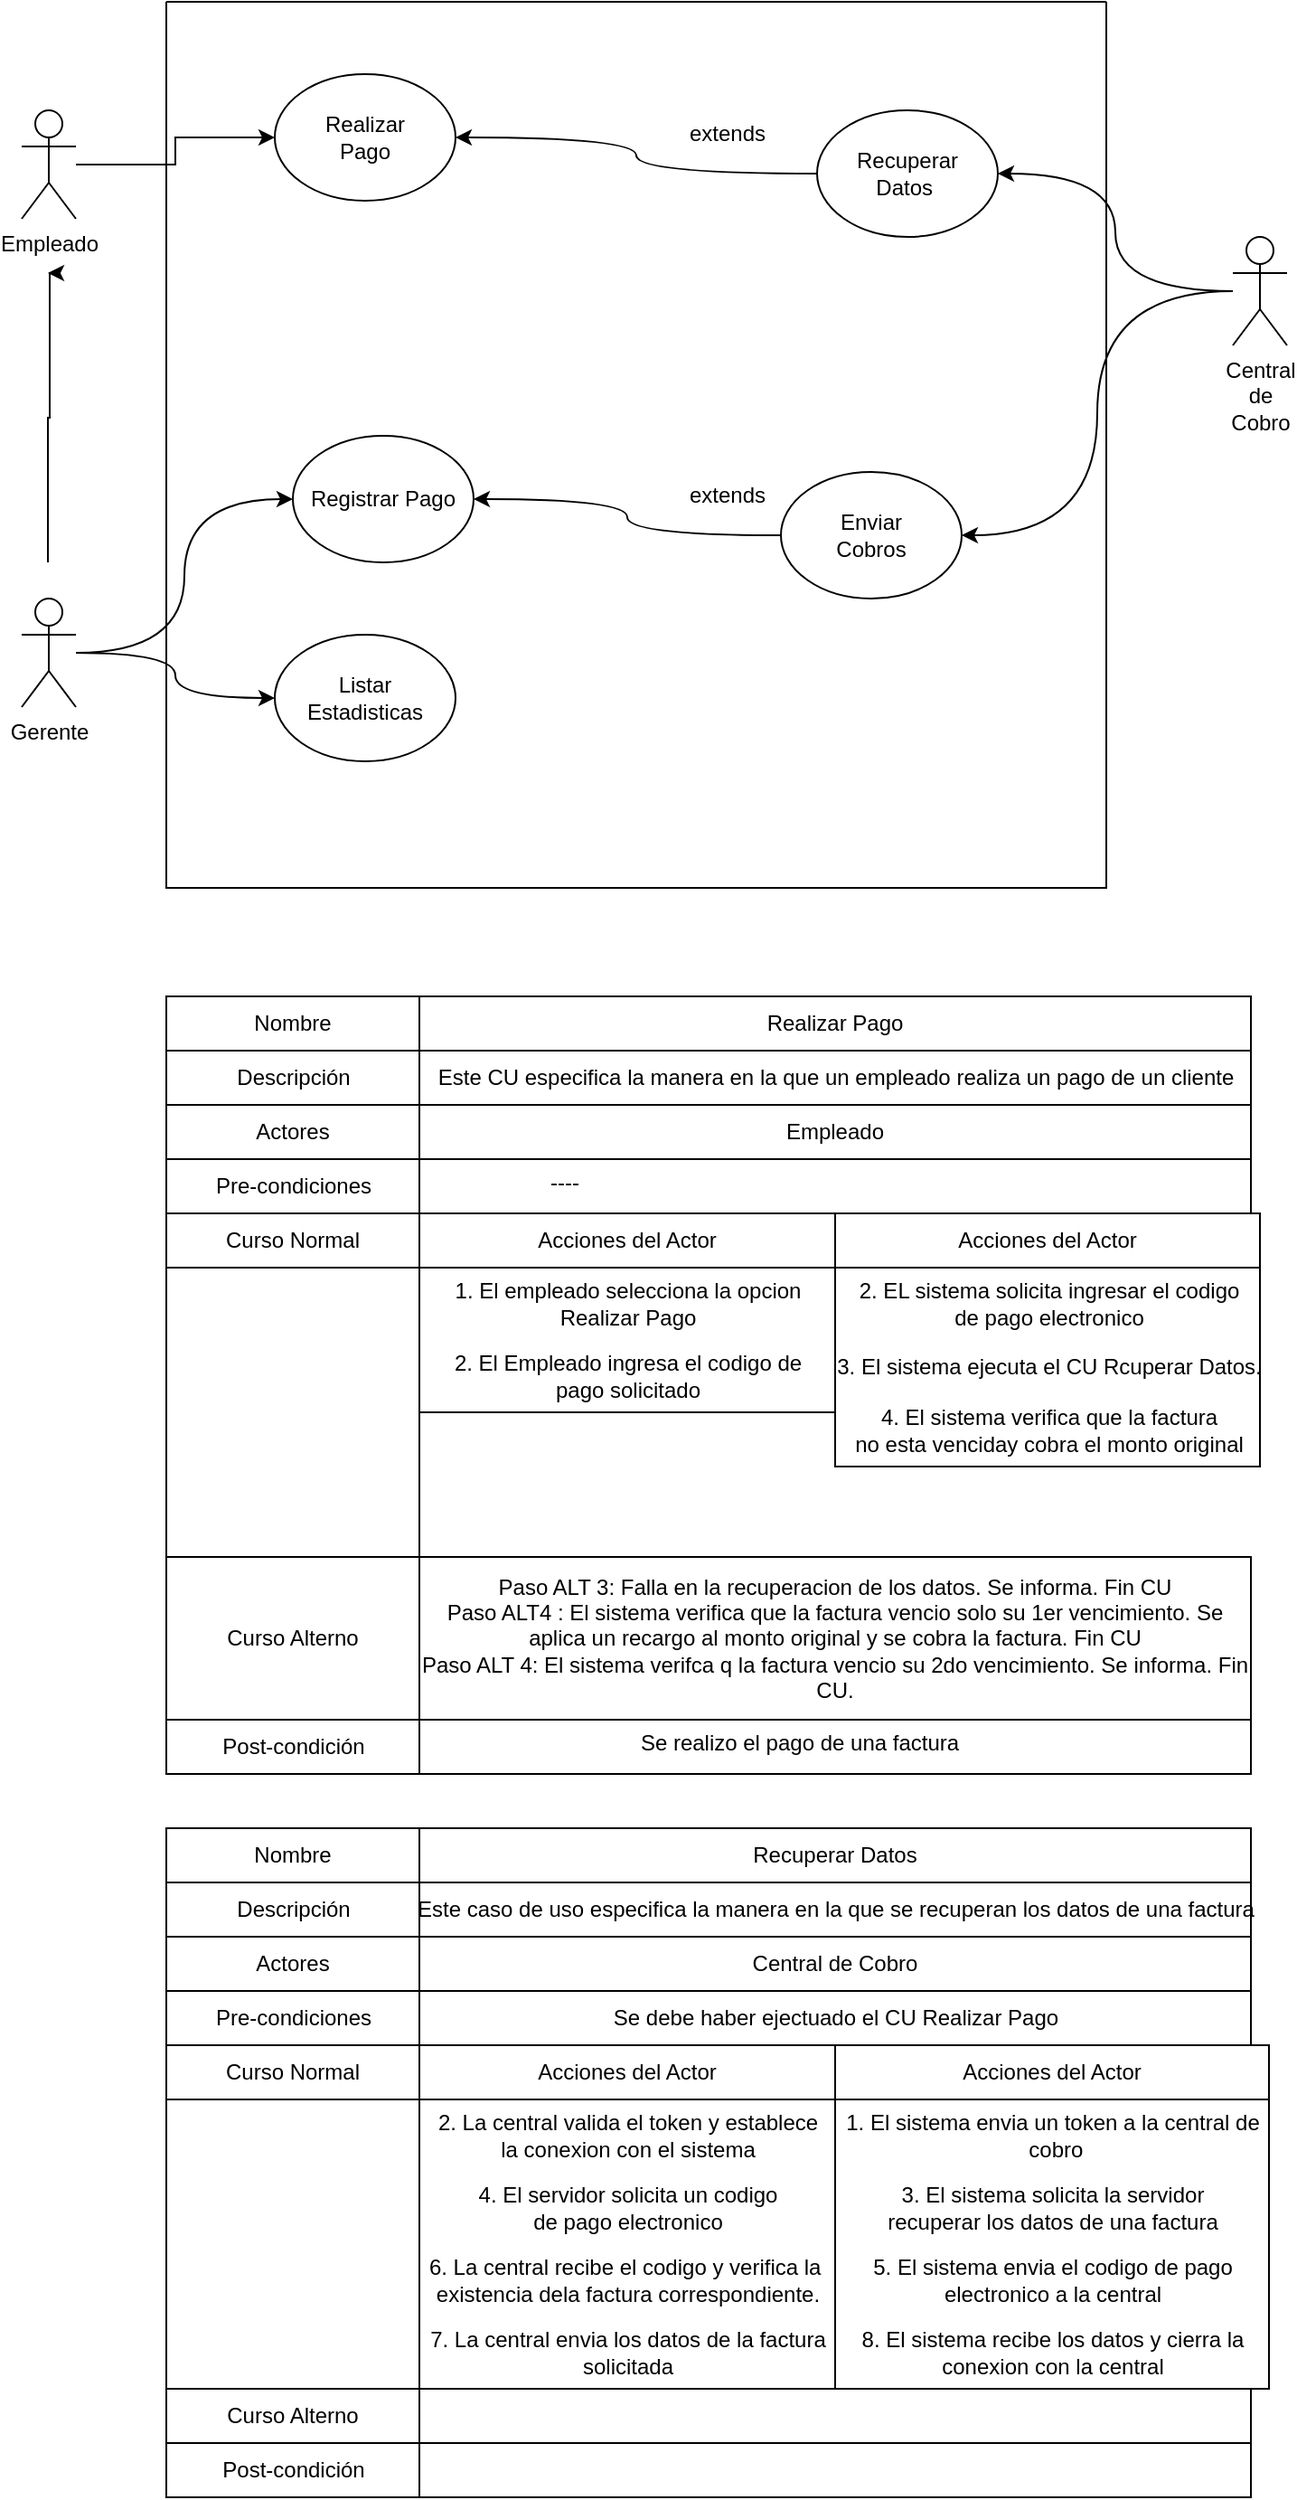 <mxfile version="24.7.17">
  <diagram name="Página-1" id="xKHydOMpyiM7R2uuFy8y">
    <mxGraphModel dx="880" dy="532" grid="1" gridSize="10" guides="1" tooltips="1" connect="1" arrows="1" fold="1" page="1" pageScale="1" pageWidth="827" pageHeight="1169" math="0" shadow="0">
      <root>
        <mxCell id="0" />
        <mxCell id="1" parent="0" />
        <mxCell id="AKbCDTZjzxve1V6x1qqr-2" value="" style="swimlane;startSize=0;" vertex="1" parent="1">
          <mxGeometry x="160" y="40" width="520" height="490" as="geometry" />
        </mxCell>
        <mxCell id="AKbCDTZjzxve1V6x1qqr-6" value="Realizar&lt;div&gt;Pago&lt;/div&gt;" style="ellipse;whiteSpace=wrap;html=1;" vertex="1" parent="AKbCDTZjzxve1V6x1qqr-2">
          <mxGeometry x="60" y="40" width="100" height="70" as="geometry" />
        </mxCell>
        <mxCell id="AKbCDTZjzxve1V6x1qqr-17" style="edgeStyle=orthogonalEdgeStyle;rounded=0;orthogonalLoop=1;jettySize=auto;html=1;entryX=1;entryY=0.5;entryDx=0;entryDy=0;curved=1;" edge="1" parent="AKbCDTZjzxve1V6x1qqr-2" source="AKbCDTZjzxve1V6x1qqr-7" target="AKbCDTZjzxve1V6x1qqr-6">
          <mxGeometry relative="1" as="geometry" />
        </mxCell>
        <mxCell id="AKbCDTZjzxve1V6x1qqr-7" value="Recuperar&lt;div&gt;Datos&amp;nbsp;&lt;/div&gt;" style="ellipse;whiteSpace=wrap;html=1;" vertex="1" parent="AKbCDTZjzxve1V6x1qqr-2">
          <mxGeometry x="360" y="60" width="100" height="70" as="geometry" />
        </mxCell>
        <mxCell id="AKbCDTZjzxve1V6x1qqr-12" style="edgeStyle=orthogonalEdgeStyle;rounded=0;orthogonalLoop=1;jettySize=auto;html=1;entryX=0;entryY=0.5;entryDx=0;entryDy=0;curved=1;endArrow=none;endFill=0;startArrow=classic;startFill=1;" edge="1" parent="AKbCDTZjzxve1V6x1qqr-2" source="AKbCDTZjzxve1V6x1qqr-8" target="AKbCDTZjzxve1V6x1qqr-9">
          <mxGeometry relative="1" as="geometry" />
        </mxCell>
        <mxCell id="AKbCDTZjzxve1V6x1qqr-8" value="Registrar Pago" style="ellipse;whiteSpace=wrap;html=1;" vertex="1" parent="AKbCDTZjzxve1V6x1qqr-2">
          <mxGeometry x="70" y="240" width="100" height="70" as="geometry" />
        </mxCell>
        <mxCell id="AKbCDTZjzxve1V6x1qqr-9" value="Enviar&lt;div&gt;Cobros&lt;/div&gt;" style="ellipse;whiteSpace=wrap;html=1;" vertex="1" parent="AKbCDTZjzxve1V6x1qqr-2">
          <mxGeometry x="340" y="260" width="100" height="70" as="geometry" />
        </mxCell>
        <mxCell id="AKbCDTZjzxve1V6x1qqr-10" value="Listar&lt;div&gt;Estadisticas&lt;/div&gt;" style="ellipse;whiteSpace=wrap;html=1;" vertex="1" parent="AKbCDTZjzxve1V6x1qqr-2">
          <mxGeometry x="60" y="350" width="100" height="70" as="geometry" />
        </mxCell>
        <mxCell id="AKbCDTZjzxve1V6x1qqr-16" style="edgeStyle=orthogonalEdgeStyle;rounded=0;orthogonalLoop=1;jettySize=auto;html=1;entryX=0;entryY=0.5;entryDx=0;entryDy=0;" edge="1" parent="1" source="AKbCDTZjzxve1V6x1qqr-3" target="AKbCDTZjzxve1V6x1qqr-6">
          <mxGeometry relative="1" as="geometry" />
        </mxCell>
        <mxCell id="AKbCDTZjzxve1V6x1qqr-3" value="Empleado" style="shape=umlActor;verticalLabelPosition=bottom;verticalAlign=top;html=1;outlineConnect=0;" vertex="1" parent="1">
          <mxGeometry x="80" y="100" width="30" height="60" as="geometry" />
        </mxCell>
        <mxCell id="AKbCDTZjzxve1V6x1qqr-11" style="edgeStyle=orthogonalEdgeStyle;rounded=0;orthogonalLoop=1;jettySize=auto;html=1;entryX=0;entryY=0.5;entryDx=0;entryDy=0;curved=1;" edge="1" parent="1" source="AKbCDTZjzxve1V6x1qqr-4" target="AKbCDTZjzxve1V6x1qqr-8">
          <mxGeometry relative="1" as="geometry" />
        </mxCell>
        <mxCell id="AKbCDTZjzxve1V6x1qqr-13" style="edgeStyle=orthogonalEdgeStyle;rounded=0;orthogonalLoop=1;jettySize=auto;html=1;curved=1;" edge="1" parent="1" source="AKbCDTZjzxve1V6x1qqr-4" target="AKbCDTZjzxve1V6x1qqr-10">
          <mxGeometry relative="1" as="geometry" />
        </mxCell>
        <mxCell id="AKbCDTZjzxve1V6x1qqr-20" style="edgeStyle=orthogonalEdgeStyle;rounded=0;orthogonalLoop=1;jettySize=auto;html=1;" edge="1" parent="1">
          <mxGeometry relative="1" as="geometry">
            <mxPoint x="94.5" y="190" as="targetPoint" />
            <mxPoint x="94.5" y="350" as="sourcePoint" />
            <Array as="points">
              <mxPoint x="94.5" y="270" />
              <mxPoint x="95.5" y="270" />
            </Array>
          </mxGeometry>
        </mxCell>
        <mxCell id="AKbCDTZjzxve1V6x1qqr-4" value="Gerente" style="shape=umlActor;verticalLabelPosition=bottom;verticalAlign=top;html=1;outlineConnect=0;" vertex="1" parent="1">
          <mxGeometry x="80" y="370" width="30" height="60" as="geometry" />
        </mxCell>
        <mxCell id="AKbCDTZjzxve1V6x1qqr-14" style="edgeStyle=orthogonalEdgeStyle;rounded=0;orthogonalLoop=1;jettySize=auto;html=1;entryX=1;entryY=0.5;entryDx=0;entryDy=0;curved=1;" edge="1" parent="1" source="AKbCDTZjzxve1V6x1qqr-5" target="AKbCDTZjzxve1V6x1qqr-9">
          <mxGeometry relative="1" as="geometry" />
        </mxCell>
        <mxCell id="AKbCDTZjzxve1V6x1qqr-15" style="edgeStyle=orthogonalEdgeStyle;rounded=0;orthogonalLoop=1;jettySize=auto;html=1;entryX=1;entryY=0.5;entryDx=0;entryDy=0;curved=1;" edge="1" parent="1" source="AKbCDTZjzxve1V6x1qqr-5" target="AKbCDTZjzxve1V6x1qqr-7">
          <mxGeometry relative="1" as="geometry" />
        </mxCell>
        <mxCell id="AKbCDTZjzxve1V6x1qqr-5" value="Central&lt;div&gt;de&lt;/div&gt;&lt;div&gt;Cobro&lt;/div&gt;" style="shape=umlActor;verticalLabelPosition=bottom;verticalAlign=top;html=1;outlineConnect=0;" vertex="1" parent="1">
          <mxGeometry x="750" y="170" width="30" height="60" as="geometry" />
        </mxCell>
        <mxCell id="AKbCDTZjzxve1V6x1qqr-18" value="extends" style="text;html=1;align=center;verticalAlign=middle;resizable=0;points=[];autosize=1;strokeColor=none;fillColor=none;" vertex="1" parent="1">
          <mxGeometry x="435" y="98" width="70" height="30" as="geometry" />
        </mxCell>
        <mxCell id="AKbCDTZjzxve1V6x1qqr-19" value="extends" style="text;html=1;align=center;verticalAlign=middle;resizable=0;points=[];autosize=1;strokeColor=none;fillColor=none;" vertex="1" parent="1">
          <mxGeometry x="435" y="298" width="70" height="30" as="geometry" />
        </mxCell>
        <mxCell id="AKbCDTZjzxve1V6x1qqr-21" value="Nombre" style="swimlane;fontStyle=0;childLayout=stackLayout;horizontal=1;startSize=30;horizontalStack=0;resizeParent=1;resizeParentMax=0;resizeLast=0;collapsible=1;marginBottom=0;whiteSpace=wrap;html=1;" vertex="1" parent="1">
          <mxGeometry x="160" y="590" width="140" height="60" as="geometry" />
        </mxCell>
        <mxCell id="AKbCDTZjzxve1V6x1qqr-22" value="Descripción" style="text;html=1;align=center;verticalAlign=middle;resizable=0;points=[];autosize=1;strokeColor=none;fillColor=none;" vertex="1" parent="AKbCDTZjzxve1V6x1qqr-21">
          <mxGeometry y="30" width="140" height="30" as="geometry" />
        </mxCell>
        <mxCell id="AKbCDTZjzxve1V6x1qqr-23" value="Realizar Pago" style="swimlane;fontStyle=0;childLayout=stackLayout;horizontal=1;startSize=30;horizontalStack=0;resizeParent=1;resizeParentMax=0;resizeLast=0;collapsible=1;marginBottom=0;whiteSpace=wrap;html=1;" vertex="1" parent="1">
          <mxGeometry x="300" y="590" width="460" height="60" as="geometry" />
        </mxCell>
        <mxCell id="AKbCDTZjzxve1V6x1qqr-33" value="Este CU especifica la manera en la que un empleado realiza un pago de un cliente" style="text;html=1;align=center;verticalAlign=middle;resizable=0;points=[];autosize=1;strokeColor=none;fillColor=none;" vertex="1" parent="AKbCDTZjzxve1V6x1qqr-23">
          <mxGeometry y="30" width="460" height="30" as="geometry" />
        </mxCell>
        <mxCell id="AKbCDTZjzxve1V6x1qqr-24" value="Actores" style="swimlane;fontStyle=0;childLayout=stackLayout;horizontal=1;startSize=30;horizontalStack=0;resizeParent=1;resizeParentMax=0;resizeLast=0;collapsible=1;marginBottom=0;whiteSpace=wrap;html=1;" vertex="1" parent="1">
          <mxGeometry x="160" y="650" width="140" height="60" as="geometry" />
        </mxCell>
        <mxCell id="AKbCDTZjzxve1V6x1qqr-25" value="Pre-condiciones" style="text;html=1;align=center;verticalAlign=middle;resizable=0;points=[];autosize=1;strokeColor=none;fillColor=none;" vertex="1" parent="AKbCDTZjzxve1V6x1qqr-24">
          <mxGeometry y="30" width="140" height="30" as="geometry" />
        </mxCell>
        <mxCell id="AKbCDTZjzxve1V6x1qqr-26" value="Empleado" style="swimlane;fontStyle=0;childLayout=stackLayout;horizontal=1;startSize=30;horizontalStack=0;resizeParent=1;resizeParentMax=0;resizeLast=0;collapsible=1;marginBottom=0;whiteSpace=wrap;html=1;" vertex="1" parent="1">
          <mxGeometry x="300" y="650" width="460" height="60" as="geometry" />
        </mxCell>
        <mxCell id="AKbCDTZjzxve1V6x1qqr-27" value="Curso Normal" style="swimlane;fontStyle=0;childLayout=stackLayout;horizontal=1;startSize=30;horizontalStack=0;resizeParent=1;resizeParentMax=0;resizeLast=0;collapsible=1;marginBottom=0;whiteSpace=wrap;html=1;" vertex="1" parent="1">
          <mxGeometry x="160" y="710" width="140" height="190" as="geometry" />
        </mxCell>
        <mxCell id="AKbCDTZjzxve1V6x1qqr-28" value="Acciones del Actor" style="swimlane;fontStyle=0;childLayout=stackLayout;horizontal=1;startSize=30;horizontalStack=0;resizeParent=1;resizeParentMax=0;resizeLast=0;collapsible=1;marginBottom=0;whiteSpace=wrap;html=1;" vertex="1" parent="1">
          <mxGeometry x="300" y="710" width="230" height="110" as="geometry" />
        </mxCell>
        <mxCell id="AKbCDTZjzxve1V6x1qqr-35" value="1. El empleado selecciona la opcion&lt;div&gt;Realizar Pago&lt;/div&gt;" style="text;html=1;align=center;verticalAlign=middle;resizable=0;points=[];autosize=1;strokeColor=none;fillColor=none;" vertex="1" parent="AKbCDTZjzxve1V6x1qqr-28">
          <mxGeometry y="30" width="230" height="40" as="geometry" />
        </mxCell>
        <mxCell id="AKbCDTZjzxve1V6x1qqr-37" value="2. El Empleado ingresa el codigo de&lt;div&gt;pago solicitado&lt;/div&gt;" style="text;html=1;align=center;verticalAlign=middle;resizable=0;points=[];autosize=1;strokeColor=none;fillColor=none;" vertex="1" parent="AKbCDTZjzxve1V6x1qqr-28">
          <mxGeometry y="70" width="230" height="40" as="geometry" />
        </mxCell>
        <mxCell id="AKbCDTZjzxve1V6x1qqr-29" value="Acciones del Actor" style="swimlane;fontStyle=0;childLayout=stackLayout;horizontal=1;startSize=30;horizontalStack=0;resizeParent=1;resizeParentMax=0;resizeLast=0;collapsible=1;marginBottom=0;whiteSpace=wrap;html=1;" vertex="1" parent="1">
          <mxGeometry x="530" y="710" width="235" height="140" as="geometry" />
        </mxCell>
        <mxCell id="AKbCDTZjzxve1V6x1qqr-36" value="2. EL sistema solicita ingresar el codigo&lt;div&gt;de pago electronico&lt;/div&gt;" style="text;html=1;align=center;verticalAlign=middle;resizable=0;points=[];autosize=1;strokeColor=none;fillColor=none;" vertex="1" parent="AKbCDTZjzxve1V6x1qqr-29">
          <mxGeometry y="30" width="235" height="40" as="geometry" />
        </mxCell>
        <mxCell id="AKbCDTZjzxve1V6x1qqr-38" value="3. El sistema ejecuta el CU Rcuperar Datos." style="text;html=1;align=center;verticalAlign=middle;resizable=0;points=[];autosize=1;strokeColor=none;fillColor=none;" vertex="1" parent="AKbCDTZjzxve1V6x1qqr-29">
          <mxGeometry y="70" width="235" height="30" as="geometry" />
        </mxCell>
        <mxCell id="AKbCDTZjzxve1V6x1qqr-39" value="4. El sistema verifica que la factura&lt;div&gt;no esta venciday cobra el monto original&lt;/div&gt;" style="text;html=1;align=center;verticalAlign=middle;resizable=0;points=[];autosize=1;strokeColor=none;fillColor=none;" vertex="1" parent="AKbCDTZjzxve1V6x1qqr-29">
          <mxGeometry y="100" width="235" height="40" as="geometry" />
        </mxCell>
        <mxCell id="AKbCDTZjzxve1V6x1qqr-30" value="Curso Alterno" style="swimlane;fontStyle=0;childLayout=stackLayout;horizontal=1;startSize=90;horizontalStack=0;resizeParent=1;resizeParentMax=0;resizeLast=0;collapsible=1;marginBottom=0;whiteSpace=wrap;html=1;" vertex="1" parent="1">
          <mxGeometry x="160" y="900" width="140" height="120" as="geometry" />
        </mxCell>
        <mxCell id="AKbCDTZjzxve1V6x1qqr-31" value="Post-condición" style="text;html=1;align=center;verticalAlign=middle;resizable=0;points=[];autosize=1;strokeColor=none;fillColor=none;" vertex="1" parent="AKbCDTZjzxve1V6x1qqr-30">
          <mxGeometry y="90" width="140" height="30" as="geometry" />
        </mxCell>
        <mxCell id="AKbCDTZjzxve1V6x1qqr-32" value="Paso ALT 3: Falla en la recuperacion de los datos. Se informa. Fin CU&lt;div&gt;Paso ALT4 : El sistema verifica que la factura vencio solo su 1er vencimiento. Se aplica un recargo al monto original y se cobra la factura. Fin CU&lt;/div&gt;&lt;div&gt;Paso ALT 4: El sistema verifca q la factura vencio su 2do vencimiento. Se informa. Fin CU.&lt;/div&gt;" style="swimlane;fontStyle=0;childLayout=stackLayout;horizontal=1;startSize=90;horizontalStack=0;resizeParent=1;resizeParentMax=0;resizeLast=0;collapsible=1;marginBottom=0;whiteSpace=wrap;html=1;" vertex="1" parent="1">
          <mxGeometry x="300" y="900" width="460" height="120" as="geometry" />
        </mxCell>
        <mxCell id="AKbCDTZjzxve1V6x1qqr-34" value="----" style="text;html=1;align=center;verticalAlign=middle;resizable=0;points=[];autosize=1;strokeColor=none;fillColor=none;" vertex="1" parent="1">
          <mxGeometry x="360" y="678" width="40" height="30" as="geometry" />
        </mxCell>
        <mxCell id="AKbCDTZjzxve1V6x1qqr-41" value="Se realizo el pago de una factura" style="text;html=1;align=center;verticalAlign=middle;resizable=0;points=[];autosize=1;strokeColor=none;fillColor=none;" vertex="1" parent="1">
          <mxGeometry x="410" y="988" width="200" height="30" as="geometry" />
        </mxCell>
        <mxCell id="AKbCDTZjzxve1V6x1qqr-42" value="Nombre" style="swimlane;fontStyle=0;childLayout=stackLayout;horizontal=1;startSize=30;horizontalStack=0;resizeParent=1;resizeParentMax=0;resizeLast=0;collapsible=1;marginBottom=0;whiteSpace=wrap;html=1;" vertex="1" parent="1">
          <mxGeometry x="160" y="1050" width="140" height="60" as="geometry" />
        </mxCell>
        <mxCell id="AKbCDTZjzxve1V6x1qqr-43" value="Descripción" style="text;html=1;align=center;verticalAlign=middle;resizable=0;points=[];autosize=1;strokeColor=none;fillColor=none;" vertex="1" parent="AKbCDTZjzxve1V6x1qqr-42">
          <mxGeometry y="30" width="140" height="30" as="geometry" />
        </mxCell>
        <mxCell id="AKbCDTZjzxve1V6x1qqr-44" value="Recuperar Datos" style="swimlane;fontStyle=0;childLayout=stackLayout;horizontal=1;startSize=30;horizontalStack=0;resizeParent=1;resizeParentMax=0;resizeLast=0;collapsible=1;marginBottom=0;whiteSpace=wrap;html=1;" vertex="1" parent="1">
          <mxGeometry x="300" y="1050" width="460" height="60" as="geometry" />
        </mxCell>
        <mxCell id="AKbCDTZjzxve1V6x1qqr-54" value="Este caso de uso especifica la manera en la que se recuperan los datos de una factura" style="text;html=1;align=center;verticalAlign=middle;resizable=0;points=[];autosize=1;strokeColor=none;fillColor=none;" vertex="1" parent="AKbCDTZjzxve1V6x1qqr-44">
          <mxGeometry y="30" width="460" height="30" as="geometry" />
        </mxCell>
        <mxCell id="AKbCDTZjzxve1V6x1qqr-45" value="Actores" style="swimlane;fontStyle=0;childLayout=stackLayout;horizontal=1;startSize=30;horizontalStack=0;resizeParent=1;resizeParentMax=0;resizeLast=0;collapsible=1;marginBottom=0;whiteSpace=wrap;html=1;" vertex="1" parent="1">
          <mxGeometry x="160" y="1110" width="140" height="60" as="geometry" />
        </mxCell>
        <mxCell id="AKbCDTZjzxve1V6x1qqr-46" value="Pre-condiciones" style="text;html=1;align=center;verticalAlign=middle;resizable=0;points=[];autosize=1;strokeColor=none;fillColor=none;" vertex="1" parent="AKbCDTZjzxve1V6x1qqr-45">
          <mxGeometry y="30" width="140" height="30" as="geometry" />
        </mxCell>
        <mxCell id="AKbCDTZjzxve1V6x1qqr-47" value="Central de Cobro" style="swimlane;fontStyle=0;childLayout=stackLayout;horizontal=1;startSize=30;horizontalStack=0;resizeParent=1;resizeParentMax=0;resizeLast=0;collapsible=1;marginBottom=0;whiteSpace=wrap;html=1;" vertex="1" parent="1">
          <mxGeometry x="300" y="1110" width="460" height="60" as="geometry" />
        </mxCell>
        <mxCell id="AKbCDTZjzxve1V6x1qqr-55" value="Se debe haber ejectuado el CU Realizar Pago" style="text;html=1;align=center;verticalAlign=middle;resizable=0;points=[];autosize=1;strokeColor=none;fillColor=none;" vertex="1" parent="AKbCDTZjzxve1V6x1qqr-47">
          <mxGeometry y="30" width="460" height="30" as="geometry" />
        </mxCell>
        <mxCell id="AKbCDTZjzxve1V6x1qqr-48" value="Curso Normal" style="swimlane;fontStyle=0;childLayout=stackLayout;horizontal=1;startSize=30;horizontalStack=0;resizeParent=1;resizeParentMax=0;resizeLast=0;collapsible=1;marginBottom=0;whiteSpace=wrap;html=1;" vertex="1" parent="1">
          <mxGeometry x="160" y="1170" width="140" height="190" as="geometry" />
        </mxCell>
        <mxCell id="AKbCDTZjzxve1V6x1qqr-49" value="Acciones del Actor" style="swimlane;fontStyle=0;childLayout=stackLayout;horizontal=1;startSize=30;horizontalStack=0;resizeParent=1;resizeParentMax=0;resizeLast=0;collapsible=1;marginBottom=0;whiteSpace=wrap;html=1;" vertex="1" parent="1">
          <mxGeometry x="300" y="1170" width="230" height="190" as="geometry" />
        </mxCell>
        <mxCell id="AKbCDTZjzxve1V6x1qqr-57" value="2. La central valida el token y establece&lt;div&gt;la conexion con el sistema&lt;/div&gt;" style="text;html=1;align=center;verticalAlign=middle;resizable=0;points=[];autosize=1;strokeColor=none;fillColor=none;" vertex="1" parent="AKbCDTZjzxve1V6x1qqr-49">
          <mxGeometry y="30" width="230" height="40" as="geometry" />
        </mxCell>
        <mxCell id="AKbCDTZjzxve1V6x1qqr-59" value="4. El servidor solicita un codigo&lt;div&gt;de pago electronico&lt;/div&gt;" style="text;html=1;align=center;verticalAlign=middle;resizable=0;points=[];autosize=1;strokeColor=none;fillColor=none;" vertex="1" parent="AKbCDTZjzxve1V6x1qqr-49">
          <mxGeometry y="70" width="230" height="40" as="geometry" />
        </mxCell>
        <mxCell id="AKbCDTZjzxve1V6x1qqr-61" value="6. La central recibe el codigo y verifica la&amp;nbsp;&lt;div&gt;existencia de&lt;span style=&quot;background-color: initial;&quot;&gt;la factura correspondiente.&lt;/span&gt;&lt;/div&gt;" style="text;html=1;align=center;verticalAlign=middle;resizable=0;points=[];autosize=1;strokeColor=none;fillColor=none;" vertex="1" parent="AKbCDTZjzxve1V6x1qqr-49">
          <mxGeometry y="110" width="230" height="40" as="geometry" />
        </mxCell>
        <mxCell id="AKbCDTZjzxve1V6x1qqr-62" value="7. La central envia los datos de la factura&lt;div&gt;solicitada&lt;/div&gt;" style="text;html=1;align=center;verticalAlign=middle;resizable=0;points=[];autosize=1;strokeColor=none;fillColor=none;" vertex="1" parent="AKbCDTZjzxve1V6x1qqr-49">
          <mxGeometry y="150" width="230" height="40" as="geometry" />
        </mxCell>
        <mxCell id="AKbCDTZjzxve1V6x1qqr-50" value="Acciones del Actor" style="swimlane;fontStyle=0;childLayout=stackLayout;horizontal=1;startSize=30;horizontalStack=0;resizeParent=1;resizeParentMax=0;resizeLast=0;collapsible=1;marginBottom=0;whiteSpace=wrap;html=1;" vertex="1" parent="1">
          <mxGeometry x="530" y="1170" width="240" height="190" as="geometry" />
        </mxCell>
        <mxCell id="AKbCDTZjzxve1V6x1qqr-56" value="1. El sistema envia un token a la central de&lt;div&gt;&amp;nbsp;cobro&lt;/div&gt;" style="text;html=1;align=center;verticalAlign=middle;resizable=0;points=[];autosize=1;strokeColor=none;fillColor=none;" vertex="1" parent="AKbCDTZjzxve1V6x1qqr-50">
          <mxGeometry y="30" width="240" height="40" as="geometry" />
        </mxCell>
        <mxCell id="AKbCDTZjzxve1V6x1qqr-58" value="3. El sistema solicita la servidor&lt;div&gt;recuperar los datos de una factura&lt;/div&gt;" style="text;html=1;align=center;verticalAlign=middle;resizable=0;points=[];autosize=1;strokeColor=none;fillColor=none;" vertex="1" parent="AKbCDTZjzxve1V6x1qqr-50">
          <mxGeometry y="70" width="240" height="40" as="geometry" />
        </mxCell>
        <mxCell id="AKbCDTZjzxve1V6x1qqr-60" value="5. El sistema envia el codigo de pago&lt;div&gt;electronico a la central&lt;/div&gt;" style="text;html=1;align=center;verticalAlign=middle;resizable=0;points=[];autosize=1;strokeColor=none;fillColor=none;" vertex="1" parent="AKbCDTZjzxve1V6x1qqr-50">
          <mxGeometry y="110" width="240" height="40" as="geometry" />
        </mxCell>
        <mxCell id="AKbCDTZjzxve1V6x1qqr-63" value="8. El sistema recibe los datos y cierra la&lt;div&gt;conexion con la central&lt;/div&gt;" style="text;html=1;align=center;verticalAlign=middle;resizable=0;points=[];autosize=1;strokeColor=none;fillColor=none;" vertex="1" parent="AKbCDTZjzxve1V6x1qqr-50">
          <mxGeometry y="150" width="240" height="40" as="geometry" />
        </mxCell>
        <mxCell id="AKbCDTZjzxve1V6x1qqr-51" value="Curso Alterno" style="swimlane;fontStyle=0;childLayout=stackLayout;horizontal=1;startSize=30;horizontalStack=0;resizeParent=1;resizeParentMax=0;resizeLast=0;collapsible=1;marginBottom=0;whiteSpace=wrap;html=1;" vertex="1" parent="1">
          <mxGeometry x="160" y="1360" width="140" height="60" as="geometry" />
        </mxCell>
        <mxCell id="AKbCDTZjzxve1V6x1qqr-52" value="Post-condición" style="text;html=1;align=center;verticalAlign=middle;resizable=0;points=[];autosize=1;strokeColor=none;fillColor=none;" vertex="1" parent="AKbCDTZjzxve1V6x1qqr-51">
          <mxGeometry y="30" width="140" height="30" as="geometry" />
        </mxCell>
        <mxCell id="AKbCDTZjzxve1V6x1qqr-53" value="" style="swimlane;fontStyle=0;childLayout=stackLayout;horizontal=1;startSize=30;horizontalStack=0;resizeParent=1;resizeParentMax=0;resizeLast=0;collapsible=1;marginBottom=0;whiteSpace=wrap;html=1;" vertex="1" parent="1">
          <mxGeometry x="300" y="1360" width="460" height="60" as="geometry" />
        </mxCell>
      </root>
    </mxGraphModel>
  </diagram>
</mxfile>

